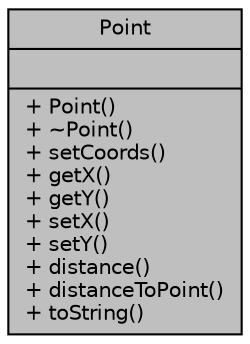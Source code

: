 digraph "Point"
{
  edge [fontname="Helvetica",fontsize="10",labelfontname="Helvetica",labelfontsize="10"];
  node [fontname="Helvetica",fontsize="10",shape=record];
  Node1 [label="{Point\n||+ Point()\l+ ~Point()\l+ setCoords()\l+ getX()\l+ getY()\l+ setX()\l+ setY()\l+ distance()\l+ distanceToPoint()\l+ toString()\l}",height=0.2,width=0.4,color="black", fillcolor="grey75", style="filled" fontcolor="black"];
}
